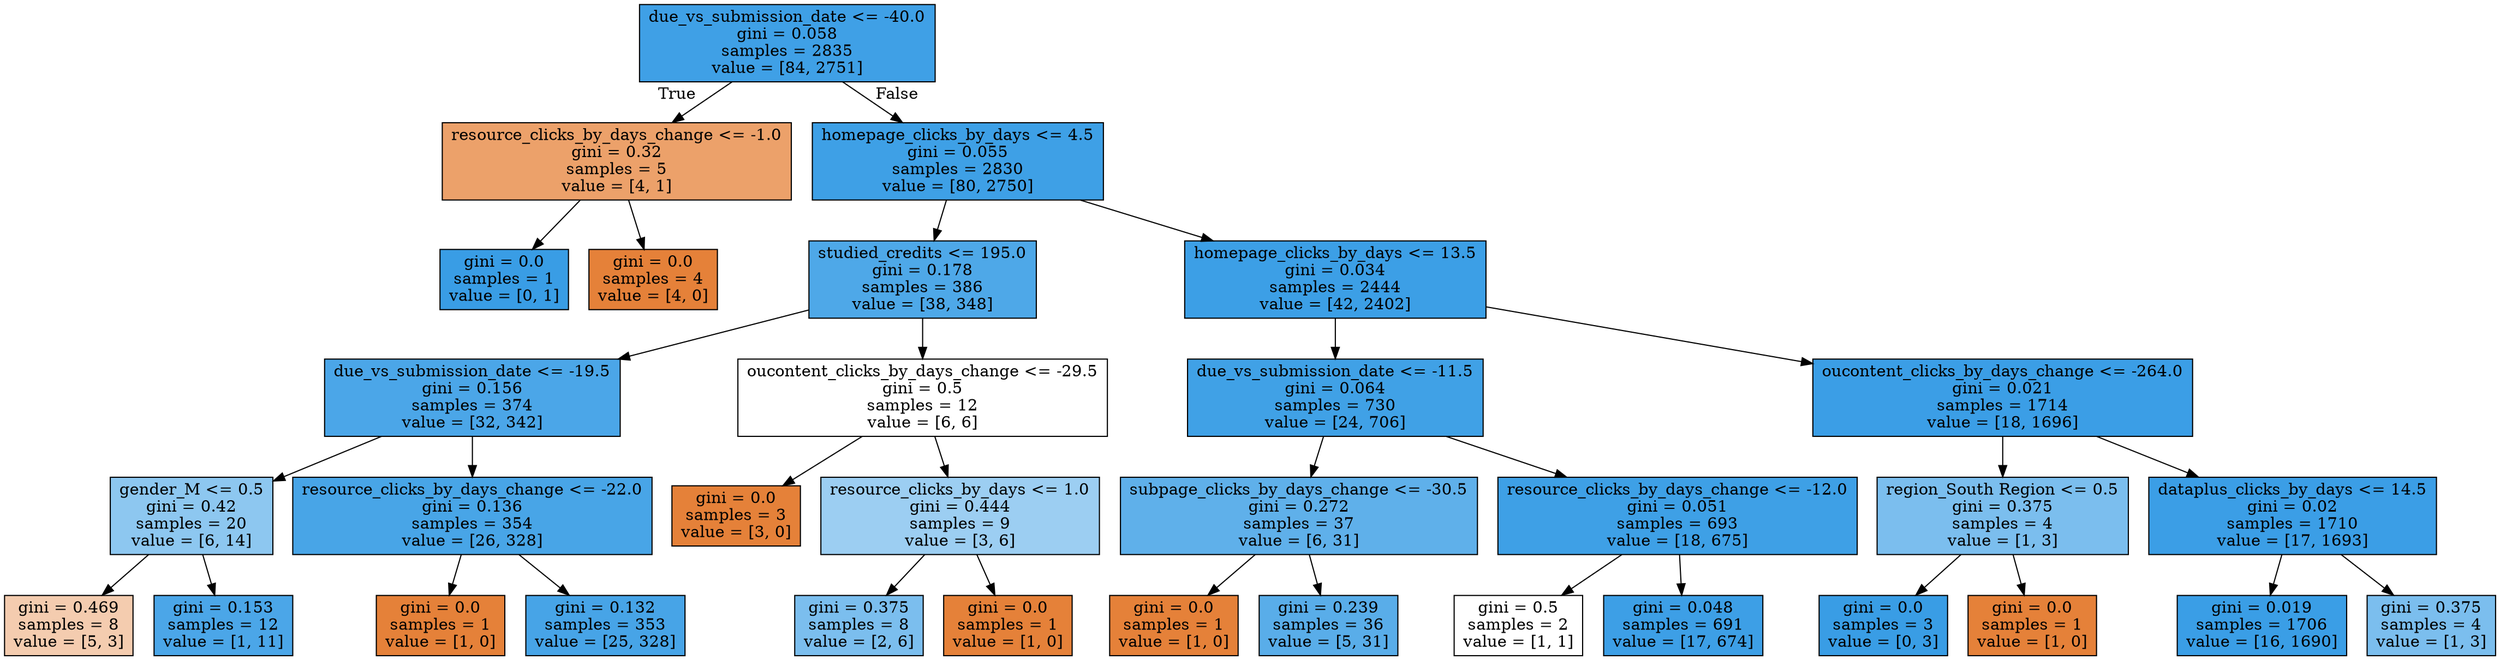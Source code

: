 digraph Tree {
node [shape=box, style="filled", color="black"] ;
0 [label="due_vs_submission_date <= -40.0\ngini = 0.058\nsamples = 2835\nvalue = [84, 2751]", fillcolor="#399de5f7"] ;
1 [label="resource_clicks_by_days_change <= -1.0\ngini = 0.32\nsamples = 5\nvalue = [4, 1]", fillcolor="#e58139bf"] ;
0 -> 1 [labeldistance=2.5, labelangle=45, headlabel="True"] ;
2 [label="gini = 0.0\nsamples = 1\nvalue = [0, 1]", fillcolor="#399de5ff"] ;
1 -> 2 ;
3 [label="gini = 0.0\nsamples = 4\nvalue = [4, 0]", fillcolor="#e58139ff"] ;
1 -> 3 ;
4 [label="homepage_clicks_by_days <= 4.5\ngini = 0.055\nsamples = 2830\nvalue = [80, 2750]", fillcolor="#399de5f8"] ;
0 -> 4 [labeldistance=2.5, labelangle=-45, headlabel="False"] ;
5 [label="studied_credits <= 195.0\ngini = 0.178\nsamples = 386\nvalue = [38, 348]", fillcolor="#399de5e3"] ;
4 -> 5 ;
6 [label="due_vs_submission_date <= -19.5\ngini = 0.156\nsamples = 374\nvalue = [32, 342]", fillcolor="#399de5e7"] ;
5 -> 6 ;
7 [label="gender_M <= 0.5\ngini = 0.42\nsamples = 20\nvalue = [6, 14]", fillcolor="#399de592"] ;
6 -> 7 ;
8 [label="gini = 0.469\nsamples = 8\nvalue = [5, 3]", fillcolor="#e5813966"] ;
7 -> 8 ;
9 [label="gini = 0.153\nsamples = 12\nvalue = [1, 11]", fillcolor="#399de5e8"] ;
7 -> 9 ;
10 [label="resource_clicks_by_days_change <= -22.0\ngini = 0.136\nsamples = 354\nvalue = [26, 328]", fillcolor="#399de5eb"] ;
6 -> 10 ;
11 [label="gini = 0.0\nsamples = 1\nvalue = [1, 0]", fillcolor="#e58139ff"] ;
10 -> 11 ;
12 [label="gini = 0.132\nsamples = 353\nvalue = [25, 328]", fillcolor="#399de5ec"] ;
10 -> 12 ;
13 [label="oucontent_clicks_by_days_change <= -29.5\ngini = 0.5\nsamples = 12\nvalue = [6, 6]", fillcolor="#e5813900"] ;
5 -> 13 ;
14 [label="gini = 0.0\nsamples = 3\nvalue = [3, 0]", fillcolor="#e58139ff"] ;
13 -> 14 ;
15 [label="resource_clicks_by_days <= 1.0\ngini = 0.444\nsamples = 9\nvalue = [3, 6]", fillcolor="#399de57f"] ;
13 -> 15 ;
16 [label="gini = 0.375\nsamples = 8\nvalue = [2, 6]", fillcolor="#399de5aa"] ;
15 -> 16 ;
17 [label="gini = 0.0\nsamples = 1\nvalue = [1, 0]", fillcolor="#e58139ff"] ;
15 -> 17 ;
18 [label="homepage_clicks_by_days <= 13.5\ngini = 0.034\nsamples = 2444\nvalue = [42, 2402]", fillcolor="#399de5fb"] ;
4 -> 18 ;
19 [label="due_vs_submission_date <= -11.5\ngini = 0.064\nsamples = 730\nvalue = [24, 706]", fillcolor="#399de5f6"] ;
18 -> 19 ;
20 [label="subpage_clicks_by_days_change <= -30.5\ngini = 0.272\nsamples = 37\nvalue = [6, 31]", fillcolor="#399de5ce"] ;
19 -> 20 ;
21 [label="gini = 0.0\nsamples = 1\nvalue = [1, 0]", fillcolor="#e58139ff"] ;
20 -> 21 ;
22 [label="gini = 0.239\nsamples = 36\nvalue = [5, 31]", fillcolor="#399de5d6"] ;
20 -> 22 ;
23 [label="resource_clicks_by_days_change <= -12.0\ngini = 0.051\nsamples = 693\nvalue = [18, 675]", fillcolor="#399de5f8"] ;
19 -> 23 ;
24 [label="gini = 0.5\nsamples = 2\nvalue = [1, 1]", fillcolor="#e5813900"] ;
23 -> 24 ;
25 [label="gini = 0.048\nsamples = 691\nvalue = [17, 674]", fillcolor="#399de5f9"] ;
23 -> 25 ;
26 [label="oucontent_clicks_by_days_change <= -264.0\ngini = 0.021\nsamples = 1714\nvalue = [18, 1696]", fillcolor="#399de5fc"] ;
18 -> 26 ;
27 [label="region_South Region <= 0.5\ngini = 0.375\nsamples = 4\nvalue = [1, 3]", fillcolor="#399de5aa"] ;
26 -> 27 ;
28 [label="gini = 0.0\nsamples = 3\nvalue = [0, 3]", fillcolor="#399de5ff"] ;
27 -> 28 ;
29 [label="gini = 0.0\nsamples = 1\nvalue = [1, 0]", fillcolor="#e58139ff"] ;
27 -> 29 ;
30 [label="dataplus_clicks_by_days <= 14.5\ngini = 0.02\nsamples = 1710\nvalue = [17, 1693]", fillcolor="#399de5fc"] ;
26 -> 30 ;
31 [label="gini = 0.019\nsamples = 1706\nvalue = [16, 1690]", fillcolor="#399de5fd"] ;
30 -> 31 ;
32 [label="gini = 0.375\nsamples = 4\nvalue = [1, 3]", fillcolor="#399de5aa"] ;
30 -> 32 ;
}
